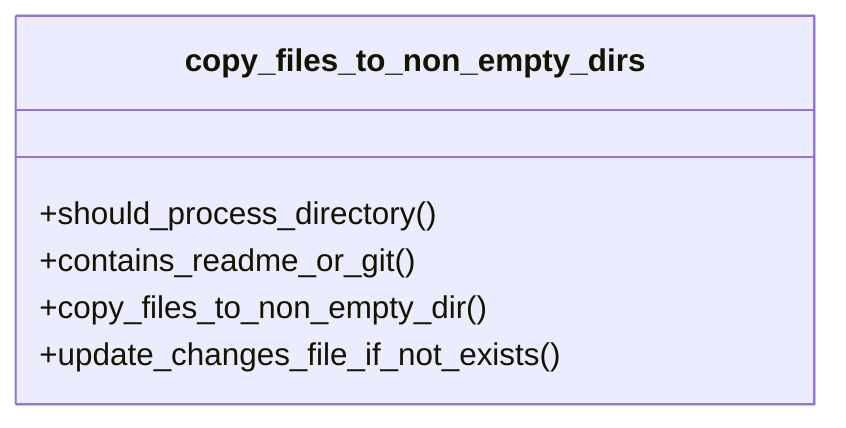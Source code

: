 classDiagram
class copy_files_to_non_empty_dirs {
    +should_process_directory()
    +contains_readme_or_git()
    +copy_files_to_non_empty_dir()
    +update_changes_file_if_not_exists()
}